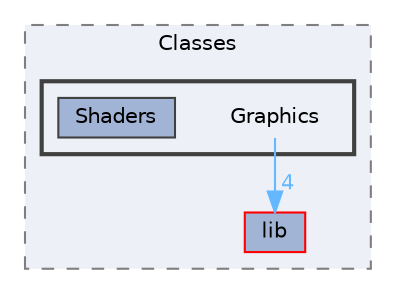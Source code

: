 digraph "C:/Users/HP/Documents/GitHub/Minero-Game/Old/Classes/Graphics"
{
 // LATEX_PDF_SIZE
  bgcolor="transparent";
  edge [fontname=Helvetica,fontsize=10,labelfontname=Helvetica,labelfontsize=10];
  node [fontname=Helvetica,fontsize=10,shape=box,height=0.2,width=0.4];
  compound=true
  subgraph clusterdir_2a0b33f18a29a5d7512a293ec4090727 {
    graph [ bgcolor="#edf0f7", pencolor="grey50", label="Classes", fontname=Helvetica,fontsize=10 style="filled,dashed", URL="dir_2a0b33f18a29a5d7512a293ec4090727.html",tooltip=""]
  dir_86e3fabaa487d125112dafeea2881dfa [label="lib", fillcolor="#a2b4d6", color="red", style="filled", URL="dir_86e3fabaa487d125112dafeea2881dfa.html",tooltip=""];
  subgraph clusterdir_33be2aeaf202ca872b353dbb8d59a873 {
    graph [ bgcolor="#edf0f7", pencolor="grey25", label="", fontname=Helvetica,fontsize=10 style="filled,bold", URL="dir_33be2aeaf202ca872b353dbb8d59a873.html",tooltip=""]
    dir_33be2aeaf202ca872b353dbb8d59a873 [shape=plaintext, label="Graphics"];
  dir_e446f84af3a3480109fdcc887b30c602 [label="Shaders", fillcolor="#a2b4d6", color="grey25", style="filled", URL="dir_e446f84af3a3480109fdcc887b30c602.html",tooltip=""];
  }
  }
  dir_33be2aeaf202ca872b353dbb8d59a873->dir_86e3fabaa487d125112dafeea2881dfa [headlabel="4", labeldistance=1.5 headhref="dir_000152_000197.html" href="dir_000152_000197.html" color="steelblue1" fontcolor="steelblue1"];
}
